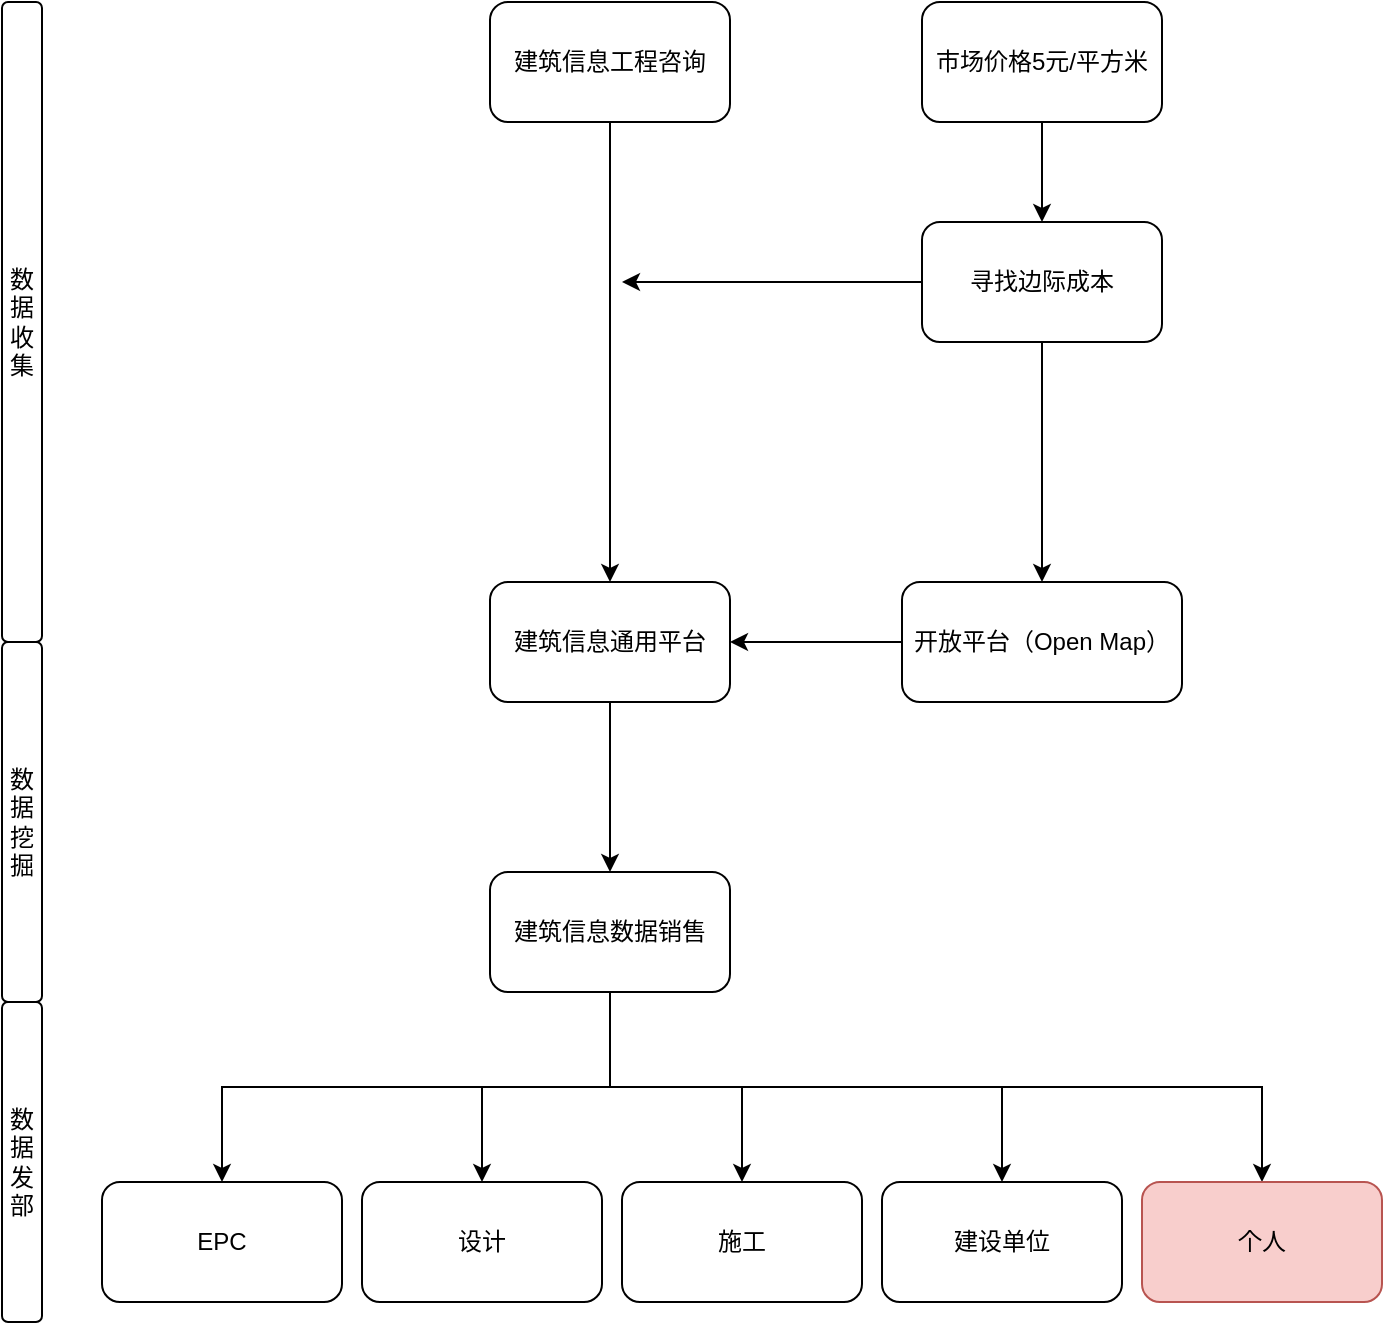 <mxfile version="14.9.5" type="github">
  <diagram id="MgygslrTmQnIvuTTrmRZ" name="Page-1">
    <mxGraphModel dx="1521" dy="824" grid="1" gridSize="10" guides="1" tooltips="1" connect="1" arrows="1" fold="1" page="1" pageScale="1" pageWidth="827" pageHeight="1169" math="0" shadow="0">
      <root>
        <mxCell id="0" />
        <mxCell id="1" parent="0" />
        <mxCell id="sz0qDTGmKt2krswzqvD6-9" style="edgeStyle=orthogonalEdgeStyle;rounded=0;orthogonalLoop=1;jettySize=auto;html=1;" edge="1" parent="1" source="sz0qDTGmKt2krswzqvD6-1" target="sz0qDTGmKt2krswzqvD6-3">
          <mxGeometry relative="1" as="geometry" />
        </mxCell>
        <mxCell id="sz0qDTGmKt2krswzqvD6-1" value="建筑信息工程咨询" style="rounded=1;whiteSpace=wrap;html=1;" vertex="1" parent="1">
          <mxGeometry x="294" y="120" width="120" height="60" as="geometry" />
        </mxCell>
        <mxCell id="sz0qDTGmKt2krswzqvD6-17" style="edgeStyle=orthogonalEdgeStyle;rounded=0;orthogonalLoop=1;jettySize=auto;html=1;" edge="1" parent="1" source="sz0qDTGmKt2krswzqvD6-2" target="sz0qDTGmKt2krswzqvD6-11">
          <mxGeometry relative="1" as="geometry" />
        </mxCell>
        <mxCell id="sz0qDTGmKt2krswzqvD6-2" value="市场价格5元/平方米" style="rounded=1;whiteSpace=wrap;html=1;" vertex="1" parent="1">
          <mxGeometry x="510" y="120" width="120" height="60" as="geometry" />
        </mxCell>
        <mxCell id="sz0qDTGmKt2krswzqvD6-5" style="edgeStyle=orthogonalEdgeStyle;rounded=0;orthogonalLoop=1;jettySize=auto;html=1;" edge="1" parent="1" source="sz0qDTGmKt2krswzqvD6-3" target="sz0qDTGmKt2krswzqvD6-4">
          <mxGeometry relative="1" as="geometry" />
        </mxCell>
        <mxCell id="sz0qDTGmKt2krswzqvD6-3" value="建筑信息通用平台" style="rounded=1;whiteSpace=wrap;html=1;" vertex="1" parent="1">
          <mxGeometry x="294" y="410" width="120" height="60" as="geometry" />
        </mxCell>
        <mxCell id="sz0qDTGmKt2krswzqvD6-19" style="edgeStyle=orthogonalEdgeStyle;rounded=0;orthogonalLoop=1;jettySize=auto;html=1;" edge="1" parent="1" source="sz0qDTGmKt2krswzqvD6-4" target="sz0qDTGmKt2krswzqvD6-18">
          <mxGeometry relative="1" as="geometry" />
        </mxCell>
        <mxCell id="sz0qDTGmKt2krswzqvD6-21" style="edgeStyle=orthogonalEdgeStyle;rounded=0;orthogonalLoop=1;jettySize=auto;html=1;" edge="1" parent="1" source="sz0qDTGmKt2krswzqvD6-4" target="sz0qDTGmKt2krswzqvD6-20">
          <mxGeometry relative="1" as="geometry" />
        </mxCell>
        <mxCell id="sz0qDTGmKt2krswzqvD6-23" style="edgeStyle=orthogonalEdgeStyle;rounded=0;orthogonalLoop=1;jettySize=auto;html=1;exitX=0.5;exitY=1;exitDx=0;exitDy=0;" edge="1" parent="1" source="sz0qDTGmKt2krswzqvD6-4" target="sz0qDTGmKt2krswzqvD6-22">
          <mxGeometry relative="1" as="geometry" />
        </mxCell>
        <mxCell id="sz0qDTGmKt2krswzqvD6-25" style="edgeStyle=orthogonalEdgeStyle;rounded=0;orthogonalLoop=1;jettySize=auto;html=1;exitX=0.5;exitY=1;exitDx=0;exitDy=0;" edge="1" parent="1" source="sz0qDTGmKt2krswzqvD6-4" target="sz0qDTGmKt2krswzqvD6-24">
          <mxGeometry relative="1" as="geometry" />
        </mxCell>
        <mxCell id="sz0qDTGmKt2krswzqvD6-27" style="edgeStyle=orthogonalEdgeStyle;rounded=0;orthogonalLoop=1;jettySize=auto;html=1;exitX=0.5;exitY=1;exitDx=0;exitDy=0;" edge="1" parent="1" source="sz0qDTGmKt2krswzqvD6-4" target="sz0qDTGmKt2krswzqvD6-26">
          <mxGeometry relative="1" as="geometry" />
        </mxCell>
        <mxCell id="sz0qDTGmKt2krswzqvD6-4" value="建筑信息数据销售" style="rounded=1;whiteSpace=wrap;html=1;" vertex="1" parent="1">
          <mxGeometry x="294" y="555" width="120" height="60" as="geometry" />
        </mxCell>
        <mxCell id="sz0qDTGmKt2krswzqvD6-8" value="数&lt;br&gt;据&lt;br&gt;收&lt;br&gt;集" style="rounded=1;whiteSpace=wrap;html=1;" vertex="1" parent="1">
          <mxGeometry x="50" y="120" width="20" height="320" as="geometry" />
        </mxCell>
        <mxCell id="sz0qDTGmKt2krswzqvD6-10" value="数据挖掘" style="rounded=1;whiteSpace=wrap;html=1;" vertex="1" parent="1">
          <mxGeometry x="50" y="440" width="20" height="180" as="geometry" />
        </mxCell>
        <mxCell id="sz0qDTGmKt2krswzqvD6-12" style="edgeStyle=orthogonalEdgeStyle;rounded=0;orthogonalLoop=1;jettySize=auto;html=1;" edge="1" parent="1" source="sz0qDTGmKt2krswzqvD6-11">
          <mxGeometry relative="1" as="geometry">
            <mxPoint x="360" y="260" as="targetPoint" />
          </mxGeometry>
        </mxCell>
        <mxCell id="sz0qDTGmKt2krswzqvD6-28" style="edgeStyle=orthogonalEdgeStyle;rounded=0;orthogonalLoop=1;jettySize=auto;html=1;" edge="1" parent="1" source="sz0qDTGmKt2krswzqvD6-11" target="sz0qDTGmKt2krswzqvD6-15">
          <mxGeometry relative="1" as="geometry" />
        </mxCell>
        <mxCell id="sz0qDTGmKt2krswzqvD6-11" value="寻找边际成本" style="rounded=1;whiteSpace=wrap;html=1;" vertex="1" parent="1">
          <mxGeometry x="510" y="230" width="120" height="60" as="geometry" />
        </mxCell>
        <mxCell id="sz0qDTGmKt2krswzqvD6-16" style="edgeStyle=orthogonalEdgeStyle;rounded=0;orthogonalLoop=1;jettySize=auto;html=1;" edge="1" parent="1" source="sz0qDTGmKt2krswzqvD6-15" target="sz0qDTGmKt2krswzqvD6-3">
          <mxGeometry relative="1" as="geometry" />
        </mxCell>
        <mxCell id="sz0qDTGmKt2krswzqvD6-15" value="开放平台（Open Map）" style="rounded=1;whiteSpace=wrap;html=1;" vertex="1" parent="1">
          <mxGeometry x="500" y="410" width="140" height="60" as="geometry" />
        </mxCell>
        <mxCell id="sz0qDTGmKt2krswzqvD6-18" value="设计" style="rounded=1;whiteSpace=wrap;html=1;" vertex="1" parent="1">
          <mxGeometry x="230" y="710" width="120" height="60" as="geometry" />
        </mxCell>
        <mxCell id="sz0qDTGmKt2krswzqvD6-20" value="施工" style="rounded=1;whiteSpace=wrap;html=1;" vertex="1" parent="1">
          <mxGeometry x="360" y="710" width="120" height="60" as="geometry" />
        </mxCell>
        <mxCell id="sz0qDTGmKt2krswzqvD6-22" value="EPC" style="rounded=1;whiteSpace=wrap;html=1;" vertex="1" parent="1">
          <mxGeometry x="100" y="710" width="120" height="60" as="geometry" />
        </mxCell>
        <mxCell id="sz0qDTGmKt2krswzqvD6-24" value="建设单位" style="rounded=1;whiteSpace=wrap;html=1;" vertex="1" parent="1">
          <mxGeometry x="490" y="710" width="120" height="60" as="geometry" />
        </mxCell>
        <mxCell id="sz0qDTGmKt2krswzqvD6-26" value="个人" style="rounded=1;whiteSpace=wrap;html=1;fillColor=#f8cecc;strokeColor=#b85450;" vertex="1" parent="1">
          <mxGeometry x="620" y="710" width="120" height="60" as="geometry" />
        </mxCell>
        <mxCell id="sz0qDTGmKt2krswzqvD6-30" value="数据发部" style="rounded=1;whiteSpace=wrap;html=1;" vertex="1" parent="1">
          <mxGeometry x="50" y="620" width="20" height="160" as="geometry" />
        </mxCell>
      </root>
    </mxGraphModel>
  </diagram>
</mxfile>

